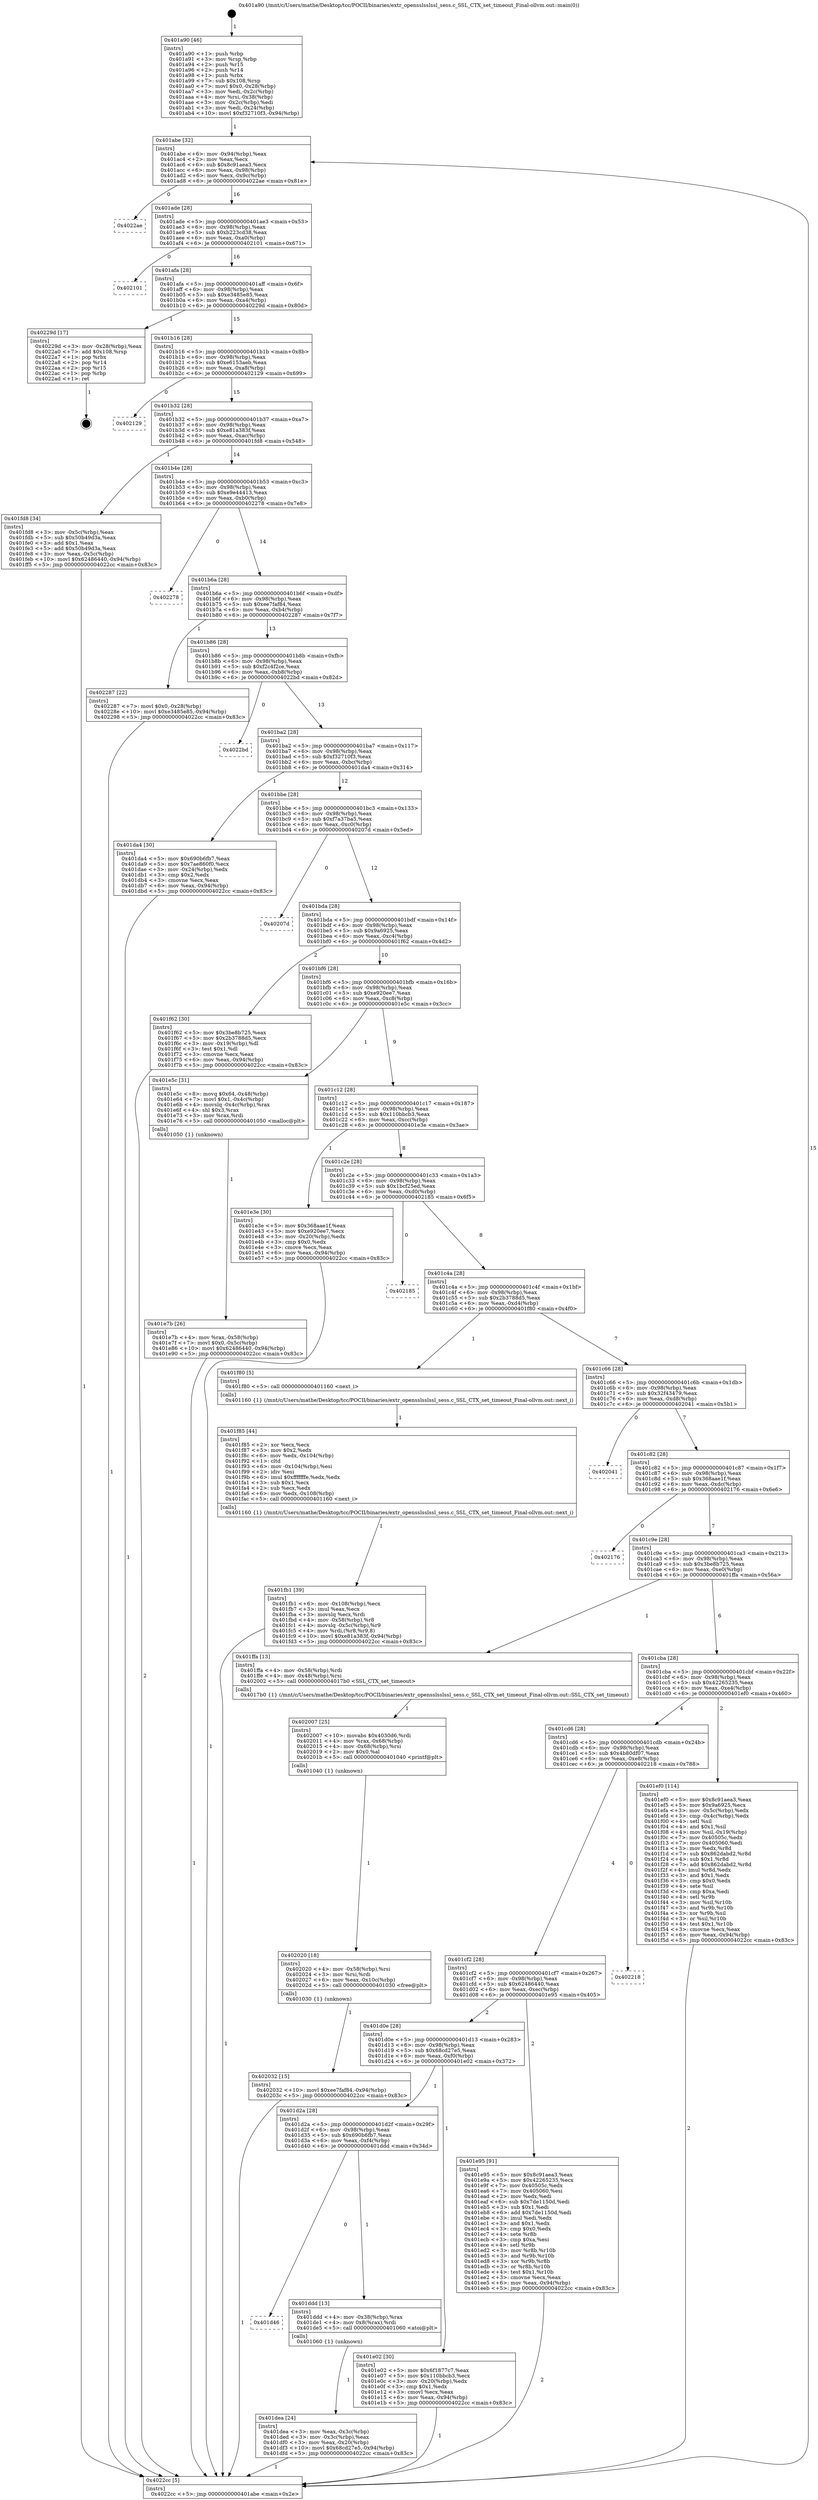 digraph "0x401a90" {
  label = "0x401a90 (/mnt/c/Users/mathe/Desktop/tcc/POCII/binaries/extr_opensslsslssl_sess.c_SSL_CTX_set_timeout_Final-ollvm.out::main(0))"
  labelloc = "t"
  node[shape=record]

  Entry [label="",width=0.3,height=0.3,shape=circle,fillcolor=black,style=filled]
  "0x401abe" [label="{
     0x401abe [32]\l
     | [instrs]\l
     &nbsp;&nbsp;0x401abe \<+6\>: mov -0x94(%rbp),%eax\l
     &nbsp;&nbsp;0x401ac4 \<+2\>: mov %eax,%ecx\l
     &nbsp;&nbsp;0x401ac6 \<+6\>: sub $0x8c91aea3,%ecx\l
     &nbsp;&nbsp;0x401acc \<+6\>: mov %eax,-0x98(%rbp)\l
     &nbsp;&nbsp;0x401ad2 \<+6\>: mov %ecx,-0x9c(%rbp)\l
     &nbsp;&nbsp;0x401ad8 \<+6\>: je 00000000004022ae \<main+0x81e\>\l
  }"]
  "0x4022ae" [label="{
     0x4022ae\l
  }", style=dashed]
  "0x401ade" [label="{
     0x401ade [28]\l
     | [instrs]\l
     &nbsp;&nbsp;0x401ade \<+5\>: jmp 0000000000401ae3 \<main+0x53\>\l
     &nbsp;&nbsp;0x401ae3 \<+6\>: mov -0x98(%rbp),%eax\l
     &nbsp;&nbsp;0x401ae9 \<+5\>: sub $0xb223cd38,%eax\l
     &nbsp;&nbsp;0x401aee \<+6\>: mov %eax,-0xa0(%rbp)\l
     &nbsp;&nbsp;0x401af4 \<+6\>: je 0000000000402101 \<main+0x671\>\l
  }"]
  Exit [label="",width=0.3,height=0.3,shape=circle,fillcolor=black,style=filled,peripheries=2]
  "0x402101" [label="{
     0x402101\l
  }", style=dashed]
  "0x401afa" [label="{
     0x401afa [28]\l
     | [instrs]\l
     &nbsp;&nbsp;0x401afa \<+5\>: jmp 0000000000401aff \<main+0x6f\>\l
     &nbsp;&nbsp;0x401aff \<+6\>: mov -0x98(%rbp),%eax\l
     &nbsp;&nbsp;0x401b05 \<+5\>: sub $0xe3485e85,%eax\l
     &nbsp;&nbsp;0x401b0a \<+6\>: mov %eax,-0xa4(%rbp)\l
     &nbsp;&nbsp;0x401b10 \<+6\>: je 000000000040229d \<main+0x80d\>\l
  }"]
  "0x402032" [label="{
     0x402032 [15]\l
     | [instrs]\l
     &nbsp;&nbsp;0x402032 \<+10\>: movl $0xee7faf84,-0x94(%rbp)\l
     &nbsp;&nbsp;0x40203c \<+5\>: jmp 00000000004022cc \<main+0x83c\>\l
  }"]
  "0x40229d" [label="{
     0x40229d [17]\l
     | [instrs]\l
     &nbsp;&nbsp;0x40229d \<+3\>: mov -0x28(%rbp),%eax\l
     &nbsp;&nbsp;0x4022a0 \<+7\>: add $0x108,%rsp\l
     &nbsp;&nbsp;0x4022a7 \<+1\>: pop %rbx\l
     &nbsp;&nbsp;0x4022a8 \<+2\>: pop %r14\l
     &nbsp;&nbsp;0x4022aa \<+2\>: pop %r15\l
     &nbsp;&nbsp;0x4022ac \<+1\>: pop %rbp\l
     &nbsp;&nbsp;0x4022ad \<+1\>: ret\l
  }"]
  "0x401b16" [label="{
     0x401b16 [28]\l
     | [instrs]\l
     &nbsp;&nbsp;0x401b16 \<+5\>: jmp 0000000000401b1b \<main+0x8b\>\l
     &nbsp;&nbsp;0x401b1b \<+6\>: mov -0x98(%rbp),%eax\l
     &nbsp;&nbsp;0x401b21 \<+5\>: sub $0xe6153aeb,%eax\l
     &nbsp;&nbsp;0x401b26 \<+6\>: mov %eax,-0xa8(%rbp)\l
     &nbsp;&nbsp;0x401b2c \<+6\>: je 0000000000402129 \<main+0x699\>\l
  }"]
  "0x402020" [label="{
     0x402020 [18]\l
     | [instrs]\l
     &nbsp;&nbsp;0x402020 \<+4\>: mov -0x58(%rbp),%rsi\l
     &nbsp;&nbsp;0x402024 \<+3\>: mov %rsi,%rdi\l
     &nbsp;&nbsp;0x402027 \<+6\>: mov %eax,-0x10c(%rbp)\l
     &nbsp;&nbsp;0x40202d \<+5\>: call 0000000000401030 \<free@plt\>\l
     | [calls]\l
     &nbsp;&nbsp;0x401030 \{1\} (unknown)\l
  }"]
  "0x402129" [label="{
     0x402129\l
  }", style=dashed]
  "0x401b32" [label="{
     0x401b32 [28]\l
     | [instrs]\l
     &nbsp;&nbsp;0x401b32 \<+5\>: jmp 0000000000401b37 \<main+0xa7\>\l
     &nbsp;&nbsp;0x401b37 \<+6\>: mov -0x98(%rbp),%eax\l
     &nbsp;&nbsp;0x401b3d \<+5\>: sub $0xe81a383f,%eax\l
     &nbsp;&nbsp;0x401b42 \<+6\>: mov %eax,-0xac(%rbp)\l
     &nbsp;&nbsp;0x401b48 \<+6\>: je 0000000000401fd8 \<main+0x548\>\l
  }"]
  "0x402007" [label="{
     0x402007 [25]\l
     | [instrs]\l
     &nbsp;&nbsp;0x402007 \<+10\>: movabs $0x4030d6,%rdi\l
     &nbsp;&nbsp;0x402011 \<+4\>: mov %rax,-0x68(%rbp)\l
     &nbsp;&nbsp;0x402015 \<+4\>: mov -0x68(%rbp),%rsi\l
     &nbsp;&nbsp;0x402019 \<+2\>: mov $0x0,%al\l
     &nbsp;&nbsp;0x40201b \<+5\>: call 0000000000401040 \<printf@plt\>\l
     | [calls]\l
     &nbsp;&nbsp;0x401040 \{1\} (unknown)\l
  }"]
  "0x401fd8" [label="{
     0x401fd8 [34]\l
     | [instrs]\l
     &nbsp;&nbsp;0x401fd8 \<+3\>: mov -0x5c(%rbp),%eax\l
     &nbsp;&nbsp;0x401fdb \<+5\>: sub $0x50b49d3a,%eax\l
     &nbsp;&nbsp;0x401fe0 \<+3\>: add $0x1,%eax\l
     &nbsp;&nbsp;0x401fe3 \<+5\>: add $0x50b49d3a,%eax\l
     &nbsp;&nbsp;0x401fe8 \<+3\>: mov %eax,-0x5c(%rbp)\l
     &nbsp;&nbsp;0x401feb \<+10\>: movl $0x62486440,-0x94(%rbp)\l
     &nbsp;&nbsp;0x401ff5 \<+5\>: jmp 00000000004022cc \<main+0x83c\>\l
  }"]
  "0x401b4e" [label="{
     0x401b4e [28]\l
     | [instrs]\l
     &nbsp;&nbsp;0x401b4e \<+5\>: jmp 0000000000401b53 \<main+0xc3\>\l
     &nbsp;&nbsp;0x401b53 \<+6\>: mov -0x98(%rbp),%eax\l
     &nbsp;&nbsp;0x401b59 \<+5\>: sub $0xe9e44413,%eax\l
     &nbsp;&nbsp;0x401b5e \<+6\>: mov %eax,-0xb0(%rbp)\l
     &nbsp;&nbsp;0x401b64 \<+6\>: je 0000000000402278 \<main+0x7e8\>\l
  }"]
  "0x401fb1" [label="{
     0x401fb1 [39]\l
     | [instrs]\l
     &nbsp;&nbsp;0x401fb1 \<+6\>: mov -0x108(%rbp),%ecx\l
     &nbsp;&nbsp;0x401fb7 \<+3\>: imul %eax,%ecx\l
     &nbsp;&nbsp;0x401fba \<+3\>: movslq %ecx,%rdi\l
     &nbsp;&nbsp;0x401fbd \<+4\>: mov -0x58(%rbp),%r8\l
     &nbsp;&nbsp;0x401fc1 \<+4\>: movslq -0x5c(%rbp),%r9\l
     &nbsp;&nbsp;0x401fc5 \<+4\>: mov %rdi,(%r8,%r9,8)\l
     &nbsp;&nbsp;0x401fc9 \<+10\>: movl $0xe81a383f,-0x94(%rbp)\l
     &nbsp;&nbsp;0x401fd3 \<+5\>: jmp 00000000004022cc \<main+0x83c\>\l
  }"]
  "0x402278" [label="{
     0x402278\l
  }", style=dashed]
  "0x401b6a" [label="{
     0x401b6a [28]\l
     | [instrs]\l
     &nbsp;&nbsp;0x401b6a \<+5\>: jmp 0000000000401b6f \<main+0xdf\>\l
     &nbsp;&nbsp;0x401b6f \<+6\>: mov -0x98(%rbp),%eax\l
     &nbsp;&nbsp;0x401b75 \<+5\>: sub $0xee7faf84,%eax\l
     &nbsp;&nbsp;0x401b7a \<+6\>: mov %eax,-0xb4(%rbp)\l
     &nbsp;&nbsp;0x401b80 \<+6\>: je 0000000000402287 \<main+0x7f7\>\l
  }"]
  "0x401f85" [label="{
     0x401f85 [44]\l
     | [instrs]\l
     &nbsp;&nbsp;0x401f85 \<+2\>: xor %ecx,%ecx\l
     &nbsp;&nbsp;0x401f87 \<+5\>: mov $0x2,%edx\l
     &nbsp;&nbsp;0x401f8c \<+6\>: mov %edx,-0x104(%rbp)\l
     &nbsp;&nbsp;0x401f92 \<+1\>: cltd\l
     &nbsp;&nbsp;0x401f93 \<+6\>: mov -0x104(%rbp),%esi\l
     &nbsp;&nbsp;0x401f99 \<+2\>: idiv %esi\l
     &nbsp;&nbsp;0x401f9b \<+6\>: imul $0xfffffffe,%edx,%edx\l
     &nbsp;&nbsp;0x401fa1 \<+3\>: sub $0x1,%ecx\l
     &nbsp;&nbsp;0x401fa4 \<+2\>: sub %ecx,%edx\l
     &nbsp;&nbsp;0x401fa6 \<+6\>: mov %edx,-0x108(%rbp)\l
     &nbsp;&nbsp;0x401fac \<+5\>: call 0000000000401160 \<next_i\>\l
     | [calls]\l
     &nbsp;&nbsp;0x401160 \{1\} (/mnt/c/Users/mathe/Desktop/tcc/POCII/binaries/extr_opensslsslssl_sess.c_SSL_CTX_set_timeout_Final-ollvm.out::next_i)\l
  }"]
  "0x402287" [label="{
     0x402287 [22]\l
     | [instrs]\l
     &nbsp;&nbsp;0x402287 \<+7\>: movl $0x0,-0x28(%rbp)\l
     &nbsp;&nbsp;0x40228e \<+10\>: movl $0xe3485e85,-0x94(%rbp)\l
     &nbsp;&nbsp;0x402298 \<+5\>: jmp 00000000004022cc \<main+0x83c\>\l
  }"]
  "0x401b86" [label="{
     0x401b86 [28]\l
     | [instrs]\l
     &nbsp;&nbsp;0x401b86 \<+5\>: jmp 0000000000401b8b \<main+0xfb\>\l
     &nbsp;&nbsp;0x401b8b \<+6\>: mov -0x98(%rbp),%eax\l
     &nbsp;&nbsp;0x401b91 \<+5\>: sub $0xf2c4f2ce,%eax\l
     &nbsp;&nbsp;0x401b96 \<+6\>: mov %eax,-0xb8(%rbp)\l
     &nbsp;&nbsp;0x401b9c \<+6\>: je 00000000004022bd \<main+0x82d\>\l
  }"]
  "0x401e7b" [label="{
     0x401e7b [26]\l
     | [instrs]\l
     &nbsp;&nbsp;0x401e7b \<+4\>: mov %rax,-0x58(%rbp)\l
     &nbsp;&nbsp;0x401e7f \<+7\>: movl $0x0,-0x5c(%rbp)\l
     &nbsp;&nbsp;0x401e86 \<+10\>: movl $0x62486440,-0x94(%rbp)\l
     &nbsp;&nbsp;0x401e90 \<+5\>: jmp 00000000004022cc \<main+0x83c\>\l
  }"]
  "0x4022bd" [label="{
     0x4022bd\l
  }", style=dashed]
  "0x401ba2" [label="{
     0x401ba2 [28]\l
     | [instrs]\l
     &nbsp;&nbsp;0x401ba2 \<+5\>: jmp 0000000000401ba7 \<main+0x117\>\l
     &nbsp;&nbsp;0x401ba7 \<+6\>: mov -0x98(%rbp),%eax\l
     &nbsp;&nbsp;0x401bad \<+5\>: sub $0xf32710f3,%eax\l
     &nbsp;&nbsp;0x401bb2 \<+6\>: mov %eax,-0xbc(%rbp)\l
     &nbsp;&nbsp;0x401bb8 \<+6\>: je 0000000000401da4 \<main+0x314\>\l
  }"]
  "0x401dea" [label="{
     0x401dea [24]\l
     | [instrs]\l
     &nbsp;&nbsp;0x401dea \<+3\>: mov %eax,-0x3c(%rbp)\l
     &nbsp;&nbsp;0x401ded \<+3\>: mov -0x3c(%rbp),%eax\l
     &nbsp;&nbsp;0x401df0 \<+3\>: mov %eax,-0x20(%rbp)\l
     &nbsp;&nbsp;0x401df3 \<+10\>: movl $0x68cd27e5,-0x94(%rbp)\l
     &nbsp;&nbsp;0x401dfd \<+5\>: jmp 00000000004022cc \<main+0x83c\>\l
  }"]
  "0x401da4" [label="{
     0x401da4 [30]\l
     | [instrs]\l
     &nbsp;&nbsp;0x401da4 \<+5\>: mov $0x690b6fb7,%eax\l
     &nbsp;&nbsp;0x401da9 \<+5\>: mov $0x7ae860f0,%ecx\l
     &nbsp;&nbsp;0x401dae \<+3\>: mov -0x24(%rbp),%edx\l
     &nbsp;&nbsp;0x401db1 \<+3\>: cmp $0x2,%edx\l
     &nbsp;&nbsp;0x401db4 \<+3\>: cmovne %ecx,%eax\l
     &nbsp;&nbsp;0x401db7 \<+6\>: mov %eax,-0x94(%rbp)\l
     &nbsp;&nbsp;0x401dbd \<+5\>: jmp 00000000004022cc \<main+0x83c\>\l
  }"]
  "0x401bbe" [label="{
     0x401bbe [28]\l
     | [instrs]\l
     &nbsp;&nbsp;0x401bbe \<+5\>: jmp 0000000000401bc3 \<main+0x133\>\l
     &nbsp;&nbsp;0x401bc3 \<+6\>: mov -0x98(%rbp),%eax\l
     &nbsp;&nbsp;0x401bc9 \<+5\>: sub $0xf7a37ba5,%eax\l
     &nbsp;&nbsp;0x401bce \<+6\>: mov %eax,-0xc0(%rbp)\l
     &nbsp;&nbsp;0x401bd4 \<+6\>: je 000000000040207d \<main+0x5ed\>\l
  }"]
  "0x4022cc" [label="{
     0x4022cc [5]\l
     | [instrs]\l
     &nbsp;&nbsp;0x4022cc \<+5\>: jmp 0000000000401abe \<main+0x2e\>\l
  }"]
  "0x401a90" [label="{
     0x401a90 [46]\l
     | [instrs]\l
     &nbsp;&nbsp;0x401a90 \<+1\>: push %rbp\l
     &nbsp;&nbsp;0x401a91 \<+3\>: mov %rsp,%rbp\l
     &nbsp;&nbsp;0x401a94 \<+2\>: push %r15\l
     &nbsp;&nbsp;0x401a96 \<+2\>: push %r14\l
     &nbsp;&nbsp;0x401a98 \<+1\>: push %rbx\l
     &nbsp;&nbsp;0x401a99 \<+7\>: sub $0x108,%rsp\l
     &nbsp;&nbsp;0x401aa0 \<+7\>: movl $0x0,-0x28(%rbp)\l
     &nbsp;&nbsp;0x401aa7 \<+3\>: mov %edi,-0x2c(%rbp)\l
     &nbsp;&nbsp;0x401aaa \<+4\>: mov %rsi,-0x38(%rbp)\l
     &nbsp;&nbsp;0x401aae \<+3\>: mov -0x2c(%rbp),%edi\l
     &nbsp;&nbsp;0x401ab1 \<+3\>: mov %edi,-0x24(%rbp)\l
     &nbsp;&nbsp;0x401ab4 \<+10\>: movl $0xf32710f3,-0x94(%rbp)\l
  }"]
  "0x401d46" [label="{
     0x401d46\l
  }", style=dashed]
  "0x40207d" [label="{
     0x40207d\l
  }", style=dashed]
  "0x401bda" [label="{
     0x401bda [28]\l
     | [instrs]\l
     &nbsp;&nbsp;0x401bda \<+5\>: jmp 0000000000401bdf \<main+0x14f\>\l
     &nbsp;&nbsp;0x401bdf \<+6\>: mov -0x98(%rbp),%eax\l
     &nbsp;&nbsp;0x401be5 \<+5\>: sub $0x9a6925,%eax\l
     &nbsp;&nbsp;0x401bea \<+6\>: mov %eax,-0xc4(%rbp)\l
     &nbsp;&nbsp;0x401bf0 \<+6\>: je 0000000000401f62 \<main+0x4d2\>\l
  }"]
  "0x401ddd" [label="{
     0x401ddd [13]\l
     | [instrs]\l
     &nbsp;&nbsp;0x401ddd \<+4\>: mov -0x38(%rbp),%rax\l
     &nbsp;&nbsp;0x401de1 \<+4\>: mov 0x8(%rax),%rdi\l
     &nbsp;&nbsp;0x401de5 \<+5\>: call 0000000000401060 \<atoi@plt\>\l
     | [calls]\l
     &nbsp;&nbsp;0x401060 \{1\} (unknown)\l
  }"]
  "0x401f62" [label="{
     0x401f62 [30]\l
     | [instrs]\l
     &nbsp;&nbsp;0x401f62 \<+5\>: mov $0x3be8b725,%eax\l
     &nbsp;&nbsp;0x401f67 \<+5\>: mov $0x2b3788d5,%ecx\l
     &nbsp;&nbsp;0x401f6c \<+3\>: mov -0x19(%rbp),%dl\l
     &nbsp;&nbsp;0x401f6f \<+3\>: test $0x1,%dl\l
     &nbsp;&nbsp;0x401f72 \<+3\>: cmovne %ecx,%eax\l
     &nbsp;&nbsp;0x401f75 \<+6\>: mov %eax,-0x94(%rbp)\l
     &nbsp;&nbsp;0x401f7b \<+5\>: jmp 00000000004022cc \<main+0x83c\>\l
  }"]
  "0x401bf6" [label="{
     0x401bf6 [28]\l
     | [instrs]\l
     &nbsp;&nbsp;0x401bf6 \<+5\>: jmp 0000000000401bfb \<main+0x16b\>\l
     &nbsp;&nbsp;0x401bfb \<+6\>: mov -0x98(%rbp),%eax\l
     &nbsp;&nbsp;0x401c01 \<+5\>: sub $0xe920ee7,%eax\l
     &nbsp;&nbsp;0x401c06 \<+6\>: mov %eax,-0xc8(%rbp)\l
     &nbsp;&nbsp;0x401c0c \<+6\>: je 0000000000401e5c \<main+0x3cc\>\l
  }"]
  "0x401d2a" [label="{
     0x401d2a [28]\l
     | [instrs]\l
     &nbsp;&nbsp;0x401d2a \<+5\>: jmp 0000000000401d2f \<main+0x29f\>\l
     &nbsp;&nbsp;0x401d2f \<+6\>: mov -0x98(%rbp),%eax\l
     &nbsp;&nbsp;0x401d35 \<+5\>: sub $0x690b6fb7,%eax\l
     &nbsp;&nbsp;0x401d3a \<+6\>: mov %eax,-0xf4(%rbp)\l
     &nbsp;&nbsp;0x401d40 \<+6\>: je 0000000000401ddd \<main+0x34d\>\l
  }"]
  "0x401e5c" [label="{
     0x401e5c [31]\l
     | [instrs]\l
     &nbsp;&nbsp;0x401e5c \<+8\>: movq $0x64,-0x48(%rbp)\l
     &nbsp;&nbsp;0x401e64 \<+7\>: movl $0x1,-0x4c(%rbp)\l
     &nbsp;&nbsp;0x401e6b \<+4\>: movslq -0x4c(%rbp),%rax\l
     &nbsp;&nbsp;0x401e6f \<+4\>: shl $0x3,%rax\l
     &nbsp;&nbsp;0x401e73 \<+3\>: mov %rax,%rdi\l
     &nbsp;&nbsp;0x401e76 \<+5\>: call 0000000000401050 \<malloc@plt\>\l
     | [calls]\l
     &nbsp;&nbsp;0x401050 \{1\} (unknown)\l
  }"]
  "0x401c12" [label="{
     0x401c12 [28]\l
     | [instrs]\l
     &nbsp;&nbsp;0x401c12 \<+5\>: jmp 0000000000401c17 \<main+0x187\>\l
     &nbsp;&nbsp;0x401c17 \<+6\>: mov -0x98(%rbp),%eax\l
     &nbsp;&nbsp;0x401c1d \<+5\>: sub $0x110bbcb3,%eax\l
     &nbsp;&nbsp;0x401c22 \<+6\>: mov %eax,-0xcc(%rbp)\l
     &nbsp;&nbsp;0x401c28 \<+6\>: je 0000000000401e3e \<main+0x3ae\>\l
  }"]
  "0x401e02" [label="{
     0x401e02 [30]\l
     | [instrs]\l
     &nbsp;&nbsp;0x401e02 \<+5\>: mov $0x6f1877c7,%eax\l
     &nbsp;&nbsp;0x401e07 \<+5\>: mov $0x110bbcb3,%ecx\l
     &nbsp;&nbsp;0x401e0c \<+3\>: mov -0x20(%rbp),%edx\l
     &nbsp;&nbsp;0x401e0f \<+3\>: cmp $0x1,%edx\l
     &nbsp;&nbsp;0x401e12 \<+3\>: cmovl %ecx,%eax\l
     &nbsp;&nbsp;0x401e15 \<+6\>: mov %eax,-0x94(%rbp)\l
     &nbsp;&nbsp;0x401e1b \<+5\>: jmp 00000000004022cc \<main+0x83c\>\l
  }"]
  "0x401e3e" [label="{
     0x401e3e [30]\l
     | [instrs]\l
     &nbsp;&nbsp;0x401e3e \<+5\>: mov $0x368aae1f,%eax\l
     &nbsp;&nbsp;0x401e43 \<+5\>: mov $0xe920ee7,%ecx\l
     &nbsp;&nbsp;0x401e48 \<+3\>: mov -0x20(%rbp),%edx\l
     &nbsp;&nbsp;0x401e4b \<+3\>: cmp $0x0,%edx\l
     &nbsp;&nbsp;0x401e4e \<+3\>: cmove %ecx,%eax\l
     &nbsp;&nbsp;0x401e51 \<+6\>: mov %eax,-0x94(%rbp)\l
     &nbsp;&nbsp;0x401e57 \<+5\>: jmp 00000000004022cc \<main+0x83c\>\l
  }"]
  "0x401c2e" [label="{
     0x401c2e [28]\l
     | [instrs]\l
     &nbsp;&nbsp;0x401c2e \<+5\>: jmp 0000000000401c33 \<main+0x1a3\>\l
     &nbsp;&nbsp;0x401c33 \<+6\>: mov -0x98(%rbp),%eax\l
     &nbsp;&nbsp;0x401c39 \<+5\>: sub $0x1bcf25ed,%eax\l
     &nbsp;&nbsp;0x401c3e \<+6\>: mov %eax,-0xd0(%rbp)\l
     &nbsp;&nbsp;0x401c44 \<+6\>: je 0000000000402185 \<main+0x6f5\>\l
  }"]
  "0x401d0e" [label="{
     0x401d0e [28]\l
     | [instrs]\l
     &nbsp;&nbsp;0x401d0e \<+5\>: jmp 0000000000401d13 \<main+0x283\>\l
     &nbsp;&nbsp;0x401d13 \<+6\>: mov -0x98(%rbp),%eax\l
     &nbsp;&nbsp;0x401d19 \<+5\>: sub $0x68cd27e5,%eax\l
     &nbsp;&nbsp;0x401d1e \<+6\>: mov %eax,-0xf0(%rbp)\l
     &nbsp;&nbsp;0x401d24 \<+6\>: je 0000000000401e02 \<main+0x372\>\l
  }"]
  "0x402185" [label="{
     0x402185\l
  }", style=dashed]
  "0x401c4a" [label="{
     0x401c4a [28]\l
     | [instrs]\l
     &nbsp;&nbsp;0x401c4a \<+5\>: jmp 0000000000401c4f \<main+0x1bf\>\l
     &nbsp;&nbsp;0x401c4f \<+6\>: mov -0x98(%rbp),%eax\l
     &nbsp;&nbsp;0x401c55 \<+5\>: sub $0x2b3788d5,%eax\l
     &nbsp;&nbsp;0x401c5a \<+6\>: mov %eax,-0xd4(%rbp)\l
     &nbsp;&nbsp;0x401c60 \<+6\>: je 0000000000401f80 \<main+0x4f0\>\l
  }"]
  "0x401e95" [label="{
     0x401e95 [91]\l
     | [instrs]\l
     &nbsp;&nbsp;0x401e95 \<+5\>: mov $0x8c91aea3,%eax\l
     &nbsp;&nbsp;0x401e9a \<+5\>: mov $0x42265235,%ecx\l
     &nbsp;&nbsp;0x401e9f \<+7\>: mov 0x40505c,%edx\l
     &nbsp;&nbsp;0x401ea6 \<+7\>: mov 0x405060,%esi\l
     &nbsp;&nbsp;0x401ead \<+2\>: mov %edx,%edi\l
     &nbsp;&nbsp;0x401eaf \<+6\>: sub $0x7de1150d,%edi\l
     &nbsp;&nbsp;0x401eb5 \<+3\>: sub $0x1,%edi\l
     &nbsp;&nbsp;0x401eb8 \<+6\>: add $0x7de1150d,%edi\l
     &nbsp;&nbsp;0x401ebe \<+3\>: imul %edi,%edx\l
     &nbsp;&nbsp;0x401ec1 \<+3\>: and $0x1,%edx\l
     &nbsp;&nbsp;0x401ec4 \<+3\>: cmp $0x0,%edx\l
     &nbsp;&nbsp;0x401ec7 \<+4\>: sete %r8b\l
     &nbsp;&nbsp;0x401ecb \<+3\>: cmp $0xa,%esi\l
     &nbsp;&nbsp;0x401ece \<+4\>: setl %r9b\l
     &nbsp;&nbsp;0x401ed2 \<+3\>: mov %r8b,%r10b\l
     &nbsp;&nbsp;0x401ed5 \<+3\>: and %r9b,%r10b\l
     &nbsp;&nbsp;0x401ed8 \<+3\>: xor %r9b,%r8b\l
     &nbsp;&nbsp;0x401edb \<+3\>: or %r8b,%r10b\l
     &nbsp;&nbsp;0x401ede \<+4\>: test $0x1,%r10b\l
     &nbsp;&nbsp;0x401ee2 \<+3\>: cmovne %ecx,%eax\l
     &nbsp;&nbsp;0x401ee5 \<+6\>: mov %eax,-0x94(%rbp)\l
     &nbsp;&nbsp;0x401eeb \<+5\>: jmp 00000000004022cc \<main+0x83c\>\l
  }"]
  "0x401f80" [label="{
     0x401f80 [5]\l
     | [instrs]\l
     &nbsp;&nbsp;0x401f80 \<+5\>: call 0000000000401160 \<next_i\>\l
     | [calls]\l
     &nbsp;&nbsp;0x401160 \{1\} (/mnt/c/Users/mathe/Desktop/tcc/POCII/binaries/extr_opensslsslssl_sess.c_SSL_CTX_set_timeout_Final-ollvm.out::next_i)\l
  }"]
  "0x401c66" [label="{
     0x401c66 [28]\l
     | [instrs]\l
     &nbsp;&nbsp;0x401c66 \<+5\>: jmp 0000000000401c6b \<main+0x1db\>\l
     &nbsp;&nbsp;0x401c6b \<+6\>: mov -0x98(%rbp),%eax\l
     &nbsp;&nbsp;0x401c71 \<+5\>: sub $0x32f43479,%eax\l
     &nbsp;&nbsp;0x401c76 \<+6\>: mov %eax,-0xd8(%rbp)\l
     &nbsp;&nbsp;0x401c7c \<+6\>: je 0000000000402041 \<main+0x5b1\>\l
  }"]
  "0x401cf2" [label="{
     0x401cf2 [28]\l
     | [instrs]\l
     &nbsp;&nbsp;0x401cf2 \<+5\>: jmp 0000000000401cf7 \<main+0x267\>\l
     &nbsp;&nbsp;0x401cf7 \<+6\>: mov -0x98(%rbp),%eax\l
     &nbsp;&nbsp;0x401cfd \<+5\>: sub $0x62486440,%eax\l
     &nbsp;&nbsp;0x401d02 \<+6\>: mov %eax,-0xec(%rbp)\l
     &nbsp;&nbsp;0x401d08 \<+6\>: je 0000000000401e95 \<main+0x405\>\l
  }"]
  "0x402041" [label="{
     0x402041\l
  }", style=dashed]
  "0x401c82" [label="{
     0x401c82 [28]\l
     | [instrs]\l
     &nbsp;&nbsp;0x401c82 \<+5\>: jmp 0000000000401c87 \<main+0x1f7\>\l
     &nbsp;&nbsp;0x401c87 \<+6\>: mov -0x98(%rbp),%eax\l
     &nbsp;&nbsp;0x401c8d \<+5\>: sub $0x368aae1f,%eax\l
     &nbsp;&nbsp;0x401c92 \<+6\>: mov %eax,-0xdc(%rbp)\l
     &nbsp;&nbsp;0x401c98 \<+6\>: je 0000000000402176 \<main+0x6e6\>\l
  }"]
  "0x402218" [label="{
     0x402218\l
  }", style=dashed]
  "0x402176" [label="{
     0x402176\l
  }", style=dashed]
  "0x401c9e" [label="{
     0x401c9e [28]\l
     | [instrs]\l
     &nbsp;&nbsp;0x401c9e \<+5\>: jmp 0000000000401ca3 \<main+0x213\>\l
     &nbsp;&nbsp;0x401ca3 \<+6\>: mov -0x98(%rbp),%eax\l
     &nbsp;&nbsp;0x401ca9 \<+5\>: sub $0x3be8b725,%eax\l
     &nbsp;&nbsp;0x401cae \<+6\>: mov %eax,-0xe0(%rbp)\l
     &nbsp;&nbsp;0x401cb4 \<+6\>: je 0000000000401ffa \<main+0x56a\>\l
  }"]
  "0x401cd6" [label="{
     0x401cd6 [28]\l
     | [instrs]\l
     &nbsp;&nbsp;0x401cd6 \<+5\>: jmp 0000000000401cdb \<main+0x24b\>\l
     &nbsp;&nbsp;0x401cdb \<+6\>: mov -0x98(%rbp),%eax\l
     &nbsp;&nbsp;0x401ce1 \<+5\>: sub $0x4b80df07,%eax\l
     &nbsp;&nbsp;0x401ce6 \<+6\>: mov %eax,-0xe8(%rbp)\l
     &nbsp;&nbsp;0x401cec \<+6\>: je 0000000000402218 \<main+0x788\>\l
  }"]
  "0x401ffa" [label="{
     0x401ffa [13]\l
     | [instrs]\l
     &nbsp;&nbsp;0x401ffa \<+4\>: mov -0x58(%rbp),%rdi\l
     &nbsp;&nbsp;0x401ffe \<+4\>: mov -0x48(%rbp),%rsi\l
     &nbsp;&nbsp;0x402002 \<+5\>: call 00000000004017b0 \<SSL_CTX_set_timeout\>\l
     | [calls]\l
     &nbsp;&nbsp;0x4017b0 \{1\} (/mnt/c/Users/mathe/Desktop/tcc/POCII/binaries/extr_opensslsslssl_sess.c_SSL_CTX_set_timeout_Final-ollvm.out::SSL_CTX_set_timeout)\l
  }"]
  "0x401cba" [label="{
     0x401cba [28]\l
     | [instrs]\l
     &nbsp;&nbsp;0x401cba \<+5\>: jmp 0000000000401cbf \<main+0x22f\>\l
     &nbsp;&nbsp;0x401cbf \<+6\>: mov -0x98(%rbp),%eax\l
     &nbsp;&nbsp;0x401cc5 \<+5\>: sub $0x42265235,%eax\l
     &nbsp;&nbsp;0x401cca \<+6\>: mov %eax,-0xe4(%rbp)\l
     &nbsp;&nbsp;0x401cd0 \<+6\>: je 0000000000401ef0 \<main+0x460\>\l
  }"]
  "0x401ef0" [label="{
     0x401ef0 [114]\l
     | [instrs]\l
     &nbsp;&nbsp;0x401ef0 \<+5\>: mov $0x8c91aea3,%eax\l
     &nbsp;&nbsp;0x401ef5 \<+5\>: mov $0x9a6925,%ecx\l
     &nbsp;&nbsp;0x401efa \<+3\>: mov -0x5c(%rbp),%edx\l
     &nbsp;&nbsp;0x401efd \<+3\>: cmp -0x4c(%rbp),%edx\l
     &nbsp;&nbsp;0x401f00 \<+4\>: setl %sil\l
     &nbsp;&nbsp;0x401f04 \<+4\>: and $0x1,%sil\l
     &nbsp;&nbsp;0x401f08 \<+4\>: mov %sil,-0x19(%rbp)\l
     &nbsp;&nbsp;0x401f0c \<+7\>: mov 0x40505c,%edx\l
     &nbsp;&nbsp;0x401f13 \<+7\>: mov 0x405060,%edi\l
     &nbsp;&nbsp;0x401f1a \<+3\>: mov %edx,%r8d\l
     &nbsp;&nbsp;0x401f1d \<+7\>: sub $0x862dabd2,%r8d\l
     &nbsp;&nbsp;0x401f24 \<+4\>: sub $0x1,%r8d\l
     &nbsp;&nbsp;0x401f28 \<+7\>: add $0x862dabd2,%r8d\l
     &nbsp;&nbsp;0x401f2f \<+4\>: imul %r8d,%edx\l
     &nbsp;&nbsp;0x401f33 \<+3\>: and $0x1,%edx\l
     &nbsp;&nbsp;0x401f36 \<+3\>: cmp $0x0,%edx\l
     &nbsp;&nbsp;0x401f39 \<+4\>: sete %sil\l
     &nbsp;&nbsp;0x401f3d \<+3\>: cmp $0xa,%edi\l
     &nbsp;&nbsp;0x401f40 \<+4\>: setl %r9b\l
     &nbsp;&nbsp;0x401f44 \<+3\>: mov %sil,%r10b\l
     &nbsp;&nbsp;0x401f47 \<+3\>: and %r9b,%r10b\l
     &nbsp;&nbsp;0x401f4a \<+3\>: xor %r9b,%sil\l
     &nbsp;&nbsp;0x401f4d \<+3\>: or %sil,%r10b\l
     &nbsp;&nbsp;0x401f50 \<+4\>: test $0x1,%r10b\l
     &nbsp;&nbsp;0x401f54 \<+3\>: cmovne %ecx,%eax\l
     &nbsp;&nbsp;0x401f57 \<+6\>: mov %eax,-0x94(%rbp)\l
     &nbsp;&nbsp;0x401f5d \<+5\>: jmp 00000000004022cc \<main+0x83c\>\l
  }"]
  Entry -> "0x401a90" [label=" 1"]
  "0x401abe" -> "0x4022ae" [label=" 0"]
  "0x401abe" -> "0x401ade" [label=" 16"]
  "0x40229d" -> Exit [label=" 1"]
  "0x401ade" -> "0x402101" [label=" 0"]
  "0x401ade" -> "0x401afa" [label=" 16"]
  "0x402287" -> "0x4022cc" [label=" 1"]
  "0x401afa" -> "0x40229d" [label=" 1"]
  "0x401afa" -> "0x401b16" [label=" 15"]
  "0x402032" -> "0x4022cc" [label=" 1"]
  "0x401b16" -> "0x402129" [label=" 0"]
  "0x401b16" -> "0x401b32" [label=" 15"]
  "0x402020" -> "0x402032" [label=" 1"]
  "0x401b32" -> "0x401fd8" [label=" 1"]
  "0x401b32" -> "0x401b4e" [label=" 14"]
  "0x402007" -> "0x402020" [label=" 1"]
  "0x401b4e" -> "0x402278" [label=" 0"]
  "0x401b4e" -> "0x401b6a" [label=" 14"]
  "0x401ffa" -> "0x402007" [label=" 1"]
  "0x401b6a" -> "0x402287" [label=" 1"]
  "0x401b6a" -> "0x401b86" [label=" 13"]
  "0x401fd8" -> "0x4022cc" [label=" 1"]
  "0x401b86" -> "0x4022bd" [label=" 0"]
  "0x401b86" -> "0x401ba2" [label=" 13"]
  "0x401fb1" -> "0x4022cc" [label=" 1"]
  "0x401ba2" -> "0x401da4" [label=" 1"]
  "0x401ba2" -> "0x401bbe" [label=" 12"]
  "0x401da4" -> "0x4022cc" [label=" 1"]
  "0x401a90" -> "0x401abe" [label=" 1"]
  "0x4022cc" -> "0x401abe" [label=" 15"]
  "0x401f85" -> "0x401fb1" [label=" 1"]
  "0x401bbe" -> "0x40207d" [label=" 0"]
  "0x401bbe" -> "0x401bda" [label=" 12"]
  "0x401f80" -> "0x401f85" [label=" 1"]
  "0x401bda" -> "0x401f62" [label=" 2"]
  "0x401bda" -> "0x401bf6" [label=" 10"]
  "0x401f62" -> "0x4022cc" [label=" 2"]
  "0x401bf6" -> "0x401e5c" [label=" 1"]
  "0x401bf6" -> "0x401c12" [label=" 9"]
  "0x401e95" -> "0x4022cc" [label=" 2"]
  "0x401c12" -> "0x401e3e" [label=" 1"]
  "0x401c12" -> "0x401c2e" [label=" 8"]
  "0x401e7b" -> "0x4022cc" [label=" 1"]
  "0x401c2e" -> "0x402185" [label=" 0"]
  "0x401c2e" -> "0x401c4a" [label=" 8"]
  "0x401e3e" -> "0x4022cc" [label=" 1"]
  "0x401c4a" -> "0x401f80" [label=" 1"]
  "0x401c4a" -> "0x401c66" [label=" 7"]
  "0x401e02" -> "0x4022cc" [label=" 1"]
  "0x401c66" -> "0x402041" [label=" 0"]
  "0x401c66" -> "0x401c82" [label=" 7"]
  "0x401ddd" -> "0x401dea" [label=" 1"]
  "0x401c82" -> "0x402176" [label=" 0"]
  "0x401c82" -> "0x401c9e" [label=" 7"]
  "0x401d2a" -> "0x401d46" [label=" 0"]
  "0x401c9e" -> "0x401ffa" [label=" 1"]
  "0x401c9e" -> "0x401cba" [label=" 6"]
  "0x401ef0" -> "0x4022cc" [label=" 2"]
  "0x401cba" -> "0x401ef0" [label=" 2"]
  "0x401cba" -> "0x401cd6" [label=" 4"]
  "0x401d2a" -> "0x401ddd" [label=" 1"]
  "0x401cd6" -> "0x402218" [label=" 0"]
  "0x401cd6" -> "0x401cf2" [label=" 4"]
  "0x401dea" -> "0x4022cc" [label=" 1"]
  "0x401cf2" -> "0x401e95" [label=" 2"]
  "0x401cf2" -> "0x401d0e" [label=" 2"]
  "0x401e5c" -> "0x401e7b" [label=" 1"]
  "0x401d0e" -> "0x401e02" [label=" 1"]
  "0x401d0e" -> "0x401d2a" [label=" 1"]
}

